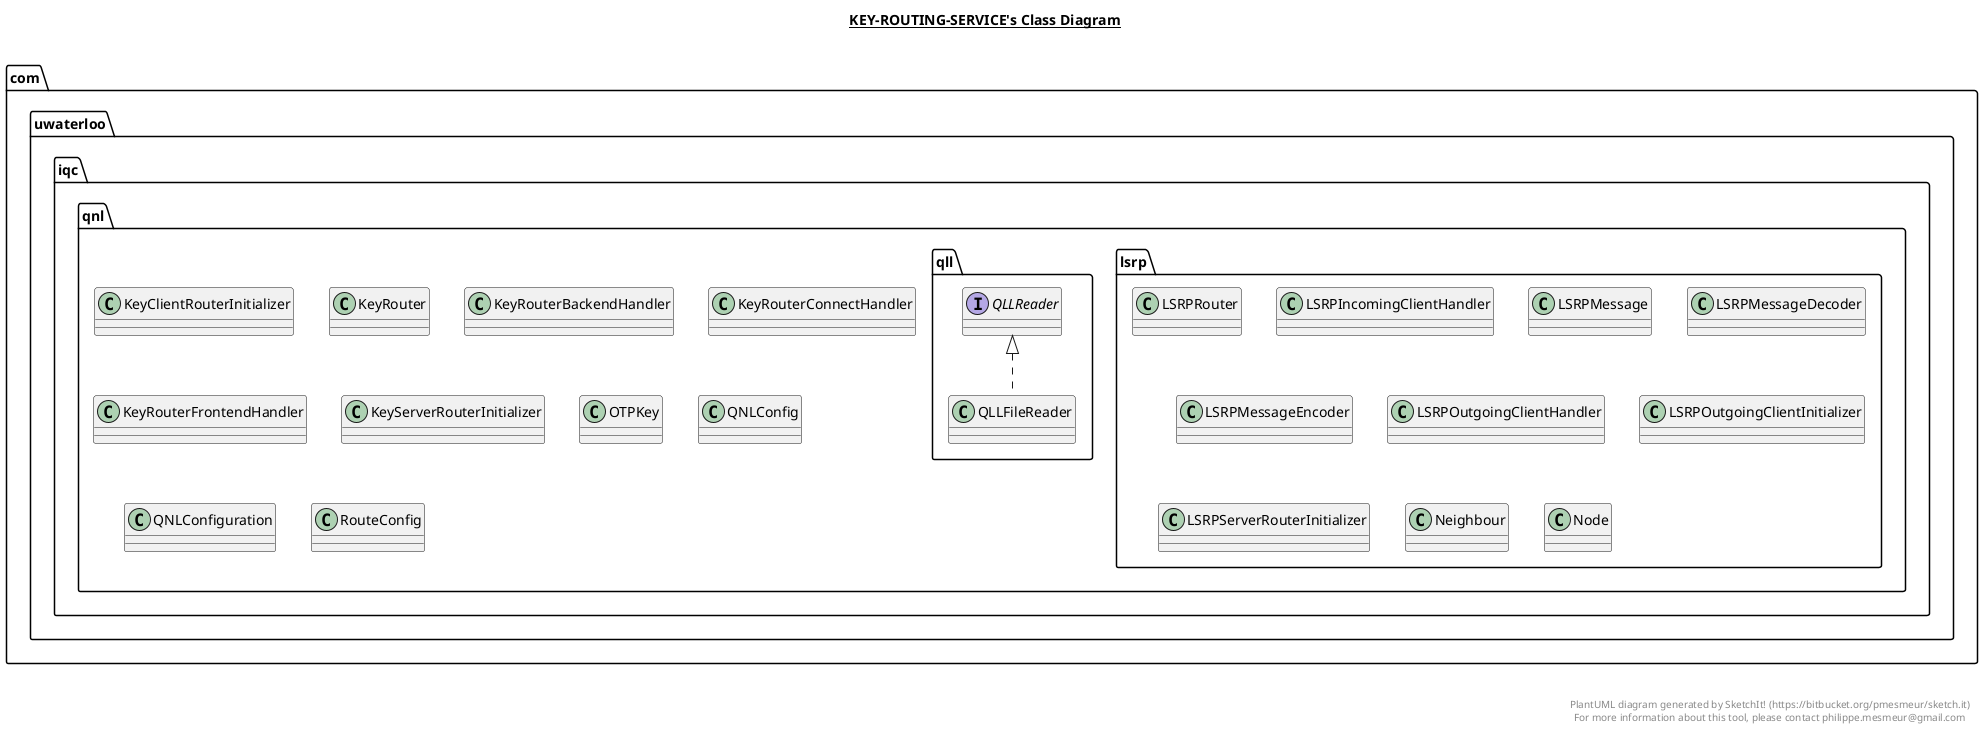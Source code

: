 @startuml

title __KEY-ROUTING-SERVICE's Class Diagram__\n

  namespace com.uwaterloo.iqc.qnl {
    class com.uwaterloo.iqc.qnl.KeyClientRouterInitializer {
    }
  }
  

  namespace com.uwaterloo.iqc.qnl {
    class com.uwaterloo.iqc.qnl.KeyRouter {
    }
  }
  

  namespace com.uwaterloo.iqc.qnl {
    class com.uwaterloo.iqc.qnl.KeyRouterBackendHandler {
    }
  }
  

  namespace com.uwaterloo.iqc.qnl {
    class com.uwaterloo.iqc.qnl.KeyRouterConnectHandler {
    }
  }
  

  namespace com.uwaterloo.iqc.qnl {
    class com.uwaterloo.iqc.qnl.KeyRouterFrontendHandler {
    }
  }
  

  namespace com.uwaterloo.iqc.qnl {
    class com.uwaterloo.iqc.qnl.KeyServerRouterInitializer {
    }
  }
  

  namespace com.uwaterloo.iqc.qnl {
    class com.uwaterloo.iqc.qnl.OTPKey {
    }
  }
  

  namespace com.uwaterloo.iqc.qnl {
    class com.uwaterloo.iqc.qnl.QNLConfig {
    }
  }
  

  namespace com.uwaterloo.iqc.qnl {
    class com.uwaterloo.iqc.qnl.QNLConfiguration {
    }
  }
  

  namespace com.uwaterloo.iqc.qnl {
    class com.uwaterloo.iqc.qnl.RouteConfig {
    }
  }
  

  namespace com.uwaterloo.iqc.qnl {
    namespace lsrp {
      class com.uwaterloo.iqc.qnl.lsrp.LSRPIncomingClientHandler {
      }
    }
  }
  

  namespace com.uwaterloo.iqc.qnl {
    namespace lsrp {
      class com.uwaterloo.iqc.qnl.lsrp.LSRPMessage {
      }
    }
  }
  

  namespace com.uwaterloo.iqc.qnl {
    namespace lsrp {
      class com.uwaterloo.iqc.qnl.lsrp.LSRPMessageDecoder {
      }
    }
  }
  

  namespace com.uwaterloo.iqc.qnl {
    namespace lsrp {
      class com.uwaterloo.iqc.qnl.lsrp.LSRPMessageEncoder {
      }
    }
  }
  

  namespace com.uwaterloo.iqc.qnl {
    namespace lsrp {
      class com.uwaterloo.iqc.qnl.lsrp.LSRPOutgoingClientHandler {
      }
    }
  }
  

  namespace com.uwaterloo.iqc.qnl {
    namespace lsrp {
      class com.uwaterloo.iqc.qnl.lsrp.LSRPOutgoingClientInitializer {
      }
    }
  }
  

  namespace com.uwaterloo.iqc.qnl {
    namespace lsrp {
      class com.uwaterloo.iqc.qnl.lsrp.LSRPRouter {
      }
    }
  }
  

  namespace com.uwaterloo.iqc.qnl {
    namespace lsrp {
      class com.uwaterloo.iqc.qnl.lsrp.LSRPServerRouterInitializer {
      }
    }
  }
  

  namespace com.uwaterloo.iqc.qnl {
    namespace lsrp {
      class com.uwaterloo.iqc.qnl.lsrp.Neighbour {
      }
    }
  }
  

  namespace com.uwaterloo.iqc.qnl {
    namespace lsrp {
      class com.uwaterloo.iqc.qnl.lsrp.Node {
      }
    }
  }
  

  namespace com.uwaterloo.iqc.qnl {
    namespace qll {
      class com.uwaterloo.iqc.qnl.qll.QLLFileReader {
      }
    }
  }
  

  namespace com.uwaterloo.iqc.qnl {
    namespace qll {
      interface com.uwaterloo.iqc.qnl.qll.QLLReader {
      }
    }
  }
  

  com.uwaterloo.iqc.qnl.lsrp.LSRPRouter o-- com.uwaterloo.iqc.qnl.lsrp.LSRPRouter.DijkstraRunnable : testRunnable
  com.uwaterloo.iqc.qnl.qll.QLLFileReader .up.|> QLLReader


right footer


PlantUML diagram generated by SketchIt! (https://bitbucket.org/pmesmeur/sketch.it)
For more information about this tool, please contact philippe.mesmeur@gmail.com
endfooter

@enduml
